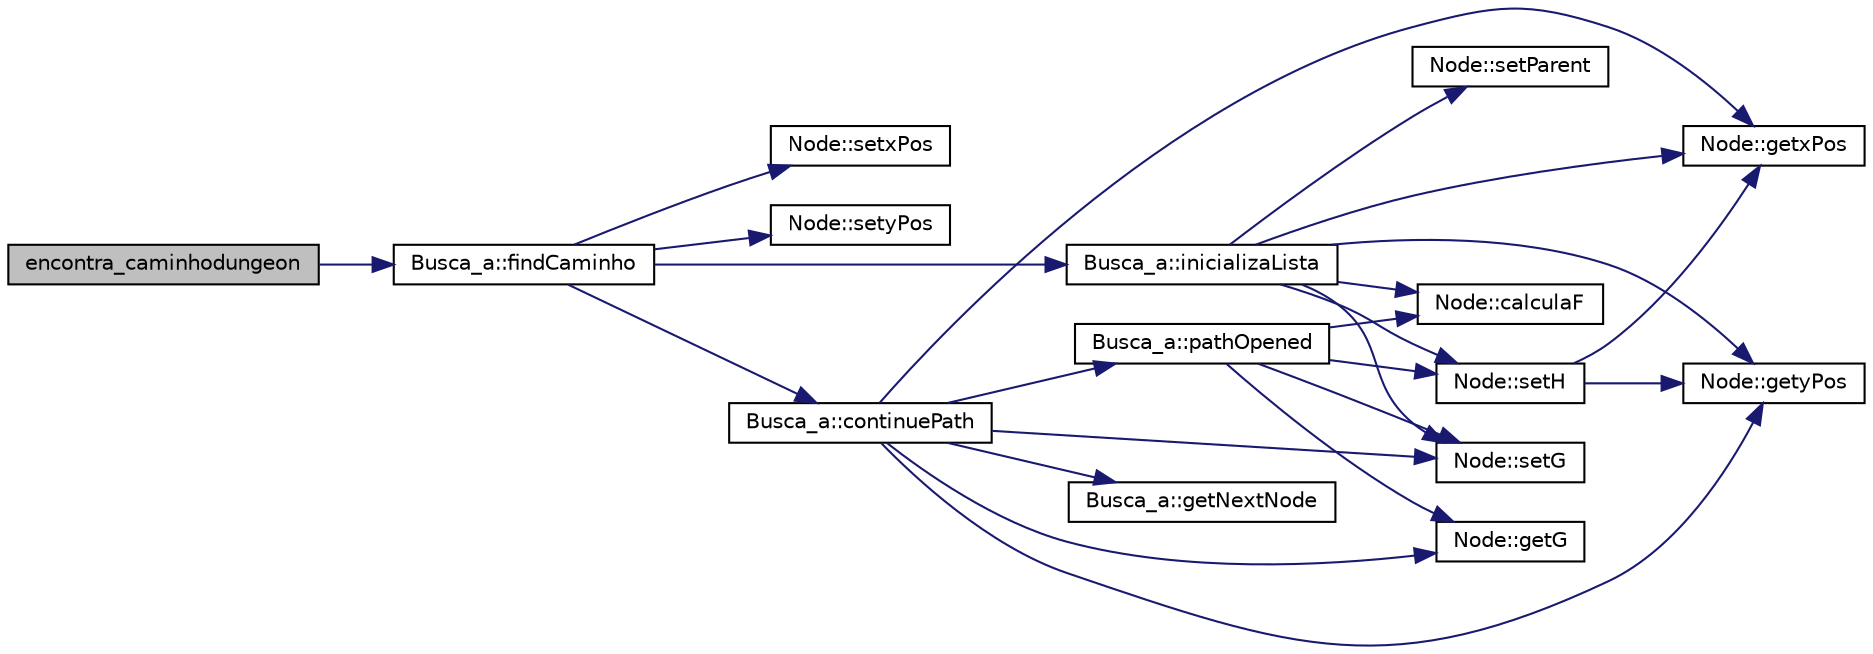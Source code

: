 digraph "encontra_caminhodungeon"
{
  edge [fontname="Helvetica",fontsize="10",labelfontname="Helvetica",labelfontsize="10"];
  node [fontname="Helvetica",fontsize="10",shape=record];
  rankdir="LR";
  Node1 [label="encontra_caminhodungeon",height=0.2,width=0.4,color="black", fillcolor="grey75", style="filled", fontcolor="black"];
  Node1 -> Node2 [color="midnightblue",fontsize="10",style="solid",fontname="Helvetica"];
  Node2 [label="Busca_a::findCaminho",height=0.2,width=0.4,color="black", fillcolor="white", style="filled",URL="$classBusca__a.html#a44a28d3e129d1514224274c305a9ffe5"];
  Node2 -> Node3 [color="midnightblue",fontsize="10",style="solid",fontname="Helvetica"];
  Node3 [label="Node::setxPos",height=0.2,width=0.4,color="black", fillcolor="white", style="filled",URL="$classNode.html#a95d9ff38e9706097f752df46e1c912d9"];
  Node2 -> Node4 [color="midnightblue",fontsize="10",style="solid",fontname="Helvetica"];
  Node4 [label="Node::setyPos",height=0.2,width=0.4,color="black", fillcolor="white", style="filled",URL="$classNode.html#afcef18b84545fc9097c67ba6b48f31cb"];
  Node2 -> Node5 [color="midnightblue",fontsize="10",style="solid",fontname="Helvetica"];
  Node5 [label="Busca_a::inicializaLista",height=0.2,width=0.4,color="black", fillcolor="white", style="filled",URL="$classBusca__a.html#ab02900e76a563ccb100ce83ecbf96660"];
  Node5 -> Node6 [color="midnightblue",fontsize="10",style="solid",fontname="Helvetica"];
  Node6 [label="Node::getxPos",height=0.2,width=0.4,color="black", fillcolor="white", style="filled",URL="$classNode.html#a81aba8cc7d7ebd60051bb7cba210f587"];
  Node5 -> Node7 [color="midnightblue",fontsize="10",style="solid",fontname="Helvetica"];
  Node7 [label="Node::getyPos",height=0.2,width=0.4,color="black", fillcolor="white", style="filled",URL="$classNode.html#a7d26325d2355b29184cd6b428a78508b"];
  Node5 -> Node8 [color="midnightblue",fontsize="10",style="solid",fontname="Helvetica"];
  Node8 [label="Node::setG",height=0.2,width=0.4,color="black", fillcolor="white", style="filled",URL="$classNode.html#ac269852dd9117461a6069589470c39f1"];
  Node5 -> Node9 [color="midnightblue",fontsize="10",style="solid",fontname="Helvetica"];
  Node9 [label="Node::setH",height=0.2,width=0.4,color="black", fillcolor="white", style="filled",URL="$classNode.html#aa10f28d0b00917bc5106373c73eb636f"];
  Node9 -> Node6 [color="midnightblue",fontsize="10",style="solid",fontname="Helvetica"];
  Node9 -> Node7 [color="midnightblue",fontsize="10",style="solid",fontname="Helvetica"];
  Node5 -> Node10 [color="midnightblue",fontsize="10",style="solid",fontname="Helvetica"];
  Node10 [label="Node::calculaF",height=0.2,width=0.4,color="black", fillcolor="white", style="filled",URL="$classNode.html#aedfbcdc45d98f312e507e34e18b26093"];
  Node5 -> Node11 [color="midnightblue",fontsize="10",style="solid",fontname="Helvetica"];
  Node11 [label="Node::setParent",height=0.2,width=0.4,color="black", fillcolor="white", style="filled",URL="$classNode.html#aaed3b50ac429bae4e3460f19c23a9f71"];
  Node2 -> Node12 [color="midnightblue",fontsize="10",style="solid",fontname="Helvetica"];
  Node12 [label="Busca_a::continuePath",height=0.2,width=0.4,color="black", fillcolor="white", style="filled",URL="$classBusca__a.html#adb02d829d41341fdb8670207b35a0bb7"];
  Node12 -> Node13 [color="midnightblue",fontsize="10",style="solid",fontname="Helvetica"];
  Node13 [label="Busca_a::getNextNode",height=0.2,width=0.4,color="black", fillcolor="white", style="filled",URL="$classBusca__a.html#af1bd3a125d7363f1b3d9025ae50bbc74"];
  Node12 -> Node8 [color="midnightblue",fontsize="10",style="solid",fontname="Helvetica"];
  Node12 -> Node7 [color="midnightblue",fontsize="10",style="solid",fontname="Helvetica"];
  Node12 -> Node6 [color="midnightblue",fontsize="10",style="solid",fontname="Helvetica"];
  Node12 -> Node14 [color="midnightblue",fontsize="10",style="solid",fontname="Helvetica"];
  Node14 [label="Node::getG",height=0.2,width=0.4,color="black", fillcolor="white", style="filled",URL="$classNode.html#ab72b743b5abe69381e9066f4225793d2"];
  Node12 -> Node15 [color="midnightblue",fontsize="10",style="solid",fontname="Helvetica"];
  Node15 [label="Busca_a::pathOpened",height=0.2,width=0.4,color="black", fillcolor="white", style="filled",URL="$classBusca__a.html#a762c5b4a508658689ad8c7b218c6238c"];
  Node15 -> Node8 [color="midnightblue",fontsize="10",style="solid",fontname="Helvetica"];
  Node15 -> Node9 [color="midnightblue",fontsize="10",style="solid",fontname="Helvetica"];
  Node15 -> Node10 [color="midnightblue",fontsize="10",style="solid",fontname="Helvetica"];
  Node15 -> Node14 [color="midnightblue",fontsize="10",style="solid",fontname="Helvetica"];
}
